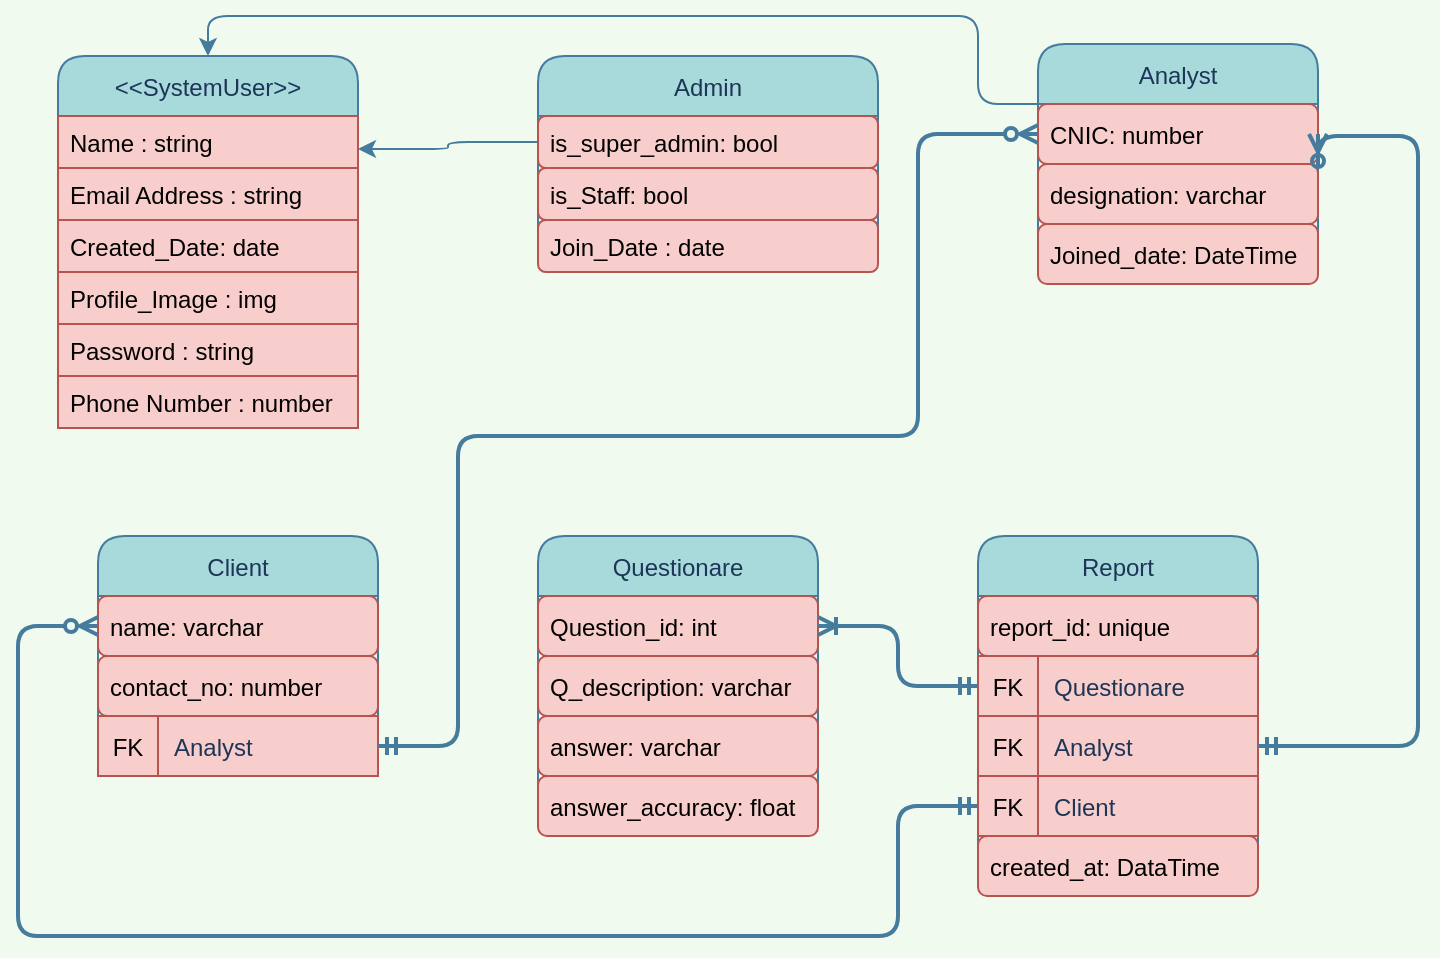 <mxfile version="16.0.0" type="github">
  <diagram id="76-Z5J_hO1XvjAIdn8TQ" name="Page-1">
    <mxGraphModel dx="1102" dy="614" grid="1" gridSize="10" guides="1" tooltips="1" connect="1" arrows="1" fold="1" page="1" pageScale="1" pageWidth="850" pageHeight="1100" background="#F1FAEE" math="0" shadow="0">
      <root>
        <mxCell id="0" />
        <mxCell id="1" parent="0" />
        <mxCell id="kFZeInZ5YXrBo36wIZL7-1" value="&lt;&lt;SystemUser&gt;&gt;" style="swimlane;fontStyle=0;childLayout=stackLayout;horizontal=1;startSize=30;horizontalStack=0;resizeParent=1;resizeParentMax=0;resizeLast=0;collapsible=1;marginBottom=0;rounded=1;fontColor=#1D3557;strokeColor=#457B9D;fillColor=#A8DADC;" vertex="1" parent="1">
          <mxGeometry x="120" y="90" width="150" height="186" as="geometry" />
        </mxCell>
        <mxCell id="kFZeInZ5YXrBo36wIZL7-73" value="Name : string" style="text;align=left;verticalAlign=top;spacingLeft=4;spacingRight=4;overflow=hidden;rotatable=0;points=[[0,0.5],[1,0.5]];portConstraint=eastwest;fillColor=#f8cecc;strokeColor=#b85450;" vertex="1" parent="kFZeInZ5YXrBo36wIZL7-1">
          <mxGeometry y="30" width="150" height="26" as="geometry" />
        </mxCell>
        <mxCell id="kFZeInZ5YXrBo36wIZL7-75" value="Email Address : string" style="text;align=left;verticalAlign=top;spacingLeft=4;spacingRight=4;overflow=hidden;rotatable=0;points=[[0,0.5],[1,0.5]];portConstraint=eastwest;rounded=0;shadow=0;html=0;fillColor=#f8cecc;strokeColor=#b85450;" vertex="1" parent="kFZeInZ5YXrBo36wIZL7-1">
          <mxGeometry y="56" width="150" height="26" as="geometry" />
        </mxCell>
        <mxCell id="kFZeInZ5YXrBo36wIZL7-78" value="Created_Date: date" style="text;align=left;verticalAlign=top;spacingLeft=4;spacingRight=4;overflow=hidden;rotatable=0;points=[[0,0.5],[1,0.5]];portConstraint=eastwest;rounded=0;shadow=0;html=0;fillColor=#f8cecc;strokeColor=#b85450;" vertex="1" parent="kFZeInZ5YXrBo36wIZL7-1">
          <mxGeometry y="82" width="150" height="26" as="geometry" />
        </mxCell>
        <mxCell id="kFZeInZ5YXrBo36wIZL7-77" value="Profile_Image : img" style="text;align=left;verticalAlign=top;spacingLeft=4;spacingRight=4;overflow=hidden;rotatable=0;points=[[0,0.5],[1,0.5]];portConstraint=eastwest;rounded=0;shadow=0;html=0;fillColor=#f8cecc;strokeColor=#b85450;" vertex="1" parent="kFZeInZ5YXrBo36wIZL7-1">
          <mxGeometry y="108" width="150" height="26" as="geometry" />
        </mxCell>
        <mxCell id="kFZeInZ5YXrBo36wIZL7-76" value="Password : string" style="text;align=left;verticalAlign=top;spacingLeft=4;spacingRight=4;overflow=hidden;rotatable=0;points=[[0,0.5],[1,0.5]];portConstraint=eastwest;rounded=0;shadow=0;html=0;fillColor=#f8cecc;strokeColor=#b85450;" vertex="1" parent="kFZeInZ5YXrBo36wIZL7-1">
          <mxGeometry y="134" width="150" height="26" as="geometry" />
        </mxCell>
        <mxCell id="kFZeInZ5YXrBo36wIZL7-74" value="Phone Number : number" style="text;align=left;verticalAlign=top;spacingLeft=4;spacingRight=4;overflow=hidden;rotatable=0;points=[[0,0.5],[1,0.5]];portConstraint=eastwest;rounded=0;shadow=0;html=0;fillColor=#f8cecc;strokeColor=#b85450;" vertex="1" parent="kFZeInZ5YXrBo36wIZL7-1">
          <mxGeometry y="160" width="150" height="26" as="geometry" />
        </mxCell>
        <mxCell id="kFZeInZ5YXrBo36wIZL7-37" value="Admin" style="swimlane;fontStyle=0;childLayout=stackLayout;horizontal=1;startSize=30;horizontalStack=0;resizeParent=1;resizeParentMax=0;resizeLast=0;collapsible=1;marginBottom=0;rounded=1;fontColor=#1D3557;strokeColor=#457B9D;fillColor=#A8DADC;" vertex="1" parent="1">
          <mxGeometry x="360" y="90" width="170" height="108" as="geometry" />
        </mxCell>
        <mxCell id="kFZeInZ5YXrBo36wIZL7-79" value="is_super_admin: bool" style="text;align=left;verticalAlign=top;spacingLeft=4;spacingRight=4;overflow=hidden;rotatable=0;points=[[0,0.5],[1,0.5]];portConstraint=eastwest;fillColor=#f8cecc;strokeColor=#b85450;rounded=1;" vertex="1" parent="kFZeInZ5YXrBo36wIZL7-37">
          <mxGeometry y="30" width="170" height="26" as="geometry" />
        </mxCell>
        <mxCell id="kFZeInZ5YXrBo36wIZL7-80" value="is_Staff: bool" style="text;align=left;verticalAlign=top;spacingLeft=4;spacingRight=4;overflow=hidden;rotatable=0;points=[[0,0.5],[1,0.5]];portConstraint=eastwest;fillColor=#f8cecc;strokeColor=#b85450;rounded=1;" vertex="1" parent="kFZeInZ5YXrBo36wIZL7-37">
          <mxGeometry y="56" width="170" height="26" as="geometry" />
        </mxCell>
        <mxCell id="kFZeInZ5YXrBo36wIZL7-81" value="Join_Date : date" style="text;align=left;verticalAlign=top;spacingLeft=4;spacingRight=4;overflow=hidden;rotatable=0;points=[[0,0.5],[1,0.5]];portConstraint=eastwest;fillColor=#f8cecc;strokeColor=#b85450;rounded=1;" vertex="1" parent="kFZeInZ5YXrBo36wIZL7-37">
          <mxGeometry y="82" width="170" height="26" as="geometry" />
        </mxCell>
        <mxCell id="kFZeInZ5YXrBo36wIZL7-88" style="edgeStyle=orthogonalEdgeStyle;curved=0;rounded=1;sketch=0;orthogonalLoop=1;jettySize=auto;html=1;exitX=0;exitY=0.25;exitDx=0;exitDy=0;entryX=0.5;entryY=0;entryDx=0;entryDy=0;fontColor=#000000;strokeColor=#457B9D;fillColor=#A8DADC;" edge="1" parent="1" source="kFZeInZ5YXrBo36wIZL7-41" target="kFZeInZ5YXrBo36wIZL7-1">
          <mxGeometry relative="1" as="geometry">
            <Array as="points">
              <mxPoint x="580" y="114" />
              <mxPoint x="580" y="70" />
              <mxPoint x="195" y="70" />
            </Array>
          </mxGeometry>
        </mxCell>
        <mxCell id="kFZeInZ5YXrBo36wIZL7-41" value="Analyst" style="swimlane;fontStyle=0;childLayout=stackLayout;horizontal=1;startSize=30;horizontalStack=0;resizeParent=1;resizeParentMax=0;resizeLast=0;collapsible=1;marginBottom=0;rounded=1;fontColor=#1D3557;strokeColor=#457B9D;fillColor=#A8DADC;" vertex="1" parent="1">
          <mxGeometry x="610" y="84" width="140" height="120" as="geometry" />
        </mxCell>
        <mxCell id="kFZeInZ5YXrBo36wIZL7-42" value="CNIC: number" style="text;strokeColor=#b85450;fillColor=#f8cecc;align=left;verticalAlign=middle;spacingLeft=4;spacingRight=4;overflow=hidden;points=[[0,0.5],[1,0.5]];portConstraint=eastwest;rotatable=0;rounded=1;" vertex="1" parent="kFZeInZ5YXrBo36wIZL7-41">
          <mxGeometry y="30" width="140" height="30" as="geometry" />
        </mxCell>
        <mxCell id="kFZeInZ5YXrBo36wIZL7-43" value="designation: varchar" style="text;strokeColor=#b85450;fillColor=#f8cecc;align=left;verticalAlign=middle;spacingLeft=4;spacingRight=4;overflow=hidden;points=[[0,0.5],[1,0.5]];portConstraint=eastwest;rotatable=0;rounded=1;" vertex="1" parent="kFZeInZ5YXrBo36wIZL7-41">
          <mxGeometry y="60" width="140" height="30" as="geometry" />
        </mxCell>
        <mxCell id="kFZeInZ5YXrBo36wIZL7-44" value="Joined_date: DateTime" style="text;strokeColor=#b85450;fillColor=#f8cecc;align=left;verticalAlign=middle;spacingLeft=4;spacingRight=4;overflow=hidden;points=[[0,0.5],[1,0.5]];portConstraint=eastwest;rotatable=0;rounded=1;" vertex="1" parent="kFZeInZ5YXrBo36wIZL7-41">
          <mxGeometry y="90" width="140" height="30" as="geometry" />
        </mxCell>
        <mxCell id="kFZeInZ5YXrBo36wIZL7-45" value="Client" style="swimlane;fontStyle=0;childLayout=stackLayout;horizontal=1;startSize=30;horizontalStack=0;resizeParent=1;resizeParentMax=0;resizeLast=0;collapsible=1;marginBottom=0;rounded=1;fontColor=#1D3557;strokeColor=#457B9D;fillColor=#A8DADC;" vertex="1" parent="1">
          <mxGeometry x="140" y="330" width="140" height="120" as="geometry" />
        </mxCell>
        <mxCell id="kFZeInZ5YXrBo36wIZL7-46" value="name: varchar" style="text;strokeColor=#b85450;fillColor=#f8cecc;align=left;verticalAlign=middle;spacingLeft=4;spacingRight=4;overflow=hidden;points=[[0,0.5],[1,0.5]];portConstraint=eastwest;rotatable=0;rounded=1;" vertex="1" parent="kFZeInZ5YXrBo36wIZL7-45">
          <mxGeometry y="30" width="140" height="30" as="geometry" />
        </mxCell>
        <mxCell id="kFZeInZ5YXrBo36wIZL7-47" value="contact_no: number" style="text;strokeColor=#b85450;fillColor=#f8cecc;align=left;verticalAlign=middle;spacingLeft=4;spacingRight=4;overflow=hidden;points=[[0,0.5],[1,0.5]];portConstraint=eastwest;rotatable=0;rounded=1;" vertex="1" parent="kFZeInZ5YXrBo36wIZL7-45">
          <mxGeometry y="60" width="140" height="30" as="geometry" />
        </mxCell>
        <mxCell id="kFZeInZ5YXrBo36wIZL7-82" value="" style="shape=table;startSize=0;container=1;collapsible=1;childLayout=tableLayout;fixedRows=1;rowLines=0;fontStyle=0;align=center;resizeLast=1;strokeColor=#b85450;fillColor=#f8cecc;rounded=1;sketch=0;fontColor=#000000;" vertex="1" parent="kFZeInZ5YXrBo36wIZL7-45">
          <mxGeometry y="90" width="140" height="30" as="geometry" />
        </mxCell>
        <mxCell id="kFZeInZ5YXrBo36wIZL7-83" value="" style="shape=partialRectangle;collapsible=0;dropTarget=0;pointerEvents=0;fillColor=none;top=0;left=0;bottom=0;right=0;points=[[0,0.5],[1,0.5]];portConstraint=eastwest;rounded=0;sketch=0;fontColor=#1D3557;strokeColor=#457B9D;" vertex="1" parent="kFZeInZ5YXrBo36wIZL7-82">
          <mxGeometry width="140" height="30" as="geometry" />
        </mxCell>
        <mxCell id="kFZeInZ5YXrBo36wIZL7-84" value="FK" style="shape=partialRectangle;connectable=0;fillColor=none;top=0;left=0;bottom=0;right=0;fontStyle=0;overflow=hidden;rounded=0;sketch=0;fontColor=#000000;strokeColor=#457B9D;" vertex="1" parent="kFZeInZ5YXrBo36wIZL7-83">
          <mxGeometry width="30" height="30" as="geometry">
            <mxRectangle width="30" height="30" as="alternateBounds" />
          </mxGeometry>
        </mxCell>
        <mxCell id="kFZeInZ5YXrBo36wIZL7-85" value="Analyst" style="shape=partialRectangle;connectable=0;fillColor=none;top=0;left=0;bottom=0;right=0;align=left;spacingLeft=6;fontStyle=0;overflow=hidden;rounded=0;sketch=0;fontColor=#1D3557;strokeColor=#457B9D;" vertex="1" parent="kFZeInZ5YXrBo36wIZL7-83">
          <mxGeometry x="30" width="110" height="30" as="geometry">
            <mxRectangle width="110" height="30" as="alternateBounds" />
          </mxGeometry>
        </mxCell>
        <mxCell id="kFZeInZ5YXrBo36wIZL7-49" value="Questionare" style="swimlane;fontStyle=0;childLayout=stackLayout;horizontal=1;startSize=30;horizontalStack=0;resizeParent=1;resizeParentMax=0;resizeLast=0;collapsible=1;marginBottom=0;rounded=1;fontColor=#1D3557;strokeColor=#457B9D;fillColor=#A8DADC;" vertex="1" parent="1">
          <mxGeometry x="360" y="330" width="140" height="150" as="geometry" />
        </mxCell>
        <mxCell id="kFZeInZ5YXrBo36wIZL7-50" value="Question_id: int" style="text;strokeColor=#b85450;fillColor=#f8cecc;align=left;verticalAlign=middle;spacingLeft=4;spacingRight=4;overflow=hidden;points=[[0,0.5],[1,0.5]];portConstraint=eastwest;rotatable=0;rounded=1;" vertex="1" parent="kFZeInZ5YXrBo36wIZL7-49">
          <mxGeometry y="30" width="140" height="30" as="geometry" />
        </mxCell>
        <mxCell id="kFZeInZ5YXrBo36wIZL7-51" value="Q_description: varchar" style="text;strokeColor=#b85450;fillColor=#f8cecc;align=left;verticalAlign=middle;spacingLeft=4;spacingRight=4;overflow=hidden;points=[[0,0.5],[1,0.5]];portConstraint=eastwest;rotatable=0;rounded=1;" vertex="1" parent="kFZeInZ5YXrBo36wIZL7-49">
          <mxGeometry y="60" width="140" height="30" as="geometry" />
        </mxCell>
        <mxCell id="kFZeInZ5YXrBo36wIZL7-52" value="answer: varchar" style="text;strokeColor=#b85450;fillColor=#f8cecc;align=left;verticalAlign=middle;spacingLeft=4;spacingRight=4;overflow=hidden;points=[[0,0.5],[1,0.5]];portConstraint=eastwest;rotatable=0;rounded=1;" vertex="1" parent="kFZeInZ5YXrBo36wIZL7-49">
          <mxGeometry y="90" width="140" height="30" as="geometry" />
        </mxCell>
        <mxCell id="kFZeInZ5YXrBo36wIZL7-89" value="answer_accuracy: float" style="text;strokeColor=#b85450;fillColor=#f8cecc;align=left;verticalAlign=middle;spacingLeft=4;spacingRight=4;overflow=hidden;points=[[0,0.5],[1,0.5]];portConstraint=eastwest;rotatable=0;rounded=1;" vertex="1" parent="kFZeInZ5YXrBo36wIZL7-49">
          <mxGeometry y="120" width="140" height="30" as="geometry" />
        </mxCell>
        <mxCell id="kFZeInZ5YXrBo36wIZL7-53" value="Report" style="swimlane;fontStyle=0;childLayout=stackLayout;horizontal=1;startSize=30;horizontalStack=0;resizeParent=1;resizeParentMax=0;resizeLast=0;collapsible=1;marginBottom=0;rounded=1;fontColor=#1D3557;strokeColor=#457B9D;fillColor=#A8DADC;" vertex="1" parent="1">
          <mxGeometry x="580" y="330" width="140" height="180" as="geometry" />
        </mxCell>
        <mxCell id="kFZeInZ5YXrBo36wIZL7-55" value="report_id: unique" style="text;strokeColor=#b85450;fillColor=#f8cecc;align=left;verticalAlign=middle;spacingLeft=4;spacingRight=4;overflow=hidden;points=[[0,0.5],[1,0.5]];portConstraint=eastwest;rotatable=0;rounded=1;" vertex="1" parent="kFZeInZ5YXrBo36wIZL7-53">
          <mxGeometry y="30" width="140" height="30" as="geometry" />
        </mxCell>
        <mxCell id="kFZeInZ5YXrBo36wIZL7-58" value="" style="shape=table;startSize=0;container=1;collapsible=1;childLayout=tableLayout;fixedRows=1;rowLines=0;fontStyle=0;align=center;resizeLast=1;strokeColor=#b85450;fillColor=#f8cecc;rounded=1;sketch=0;fontColor=#000000;" vertex="1" parent="kFZeInZ5YXrBo36wIZL7-53">
          <mxGeometry y="60" width="140" height="30" as="geometry" />
        </mxCell>
        <mxCell id="kFZeInZ5YXrBo36wIZL7-59" value="" style="shape=partialRectangle;collapsible=0;dropTarget=0;pointerEvents=0;fillColor=none;top=0;left=0;bottom=0;right=0;points=[[0,0.5],[1,0.5]];portConstraint=eastwest;rounded=0;sketch=0;fontColor=#1D3557;strokeColor=#457B9D;" vertex="1" parent="kFZeInZ5YXrBo36wIZL7-58">
          <mxGeometry width="140" height="30" as="geometry" />
        </mxCell>
        <mxCell id="kFZeInZ5YXrBo36wIZL7-60" value="FK" style="shape=partialRectangle;connectable=0;fillColor=none;top=0;left=0;bottom=0;right=0;fontStyle=0;overflow=hidden;rounded=0;sketch=0;fontColor=#000000;strokeColor=#457B9D;" vertex="1" parent="kFZeInZ5YXrBo36wIZL7-59">
          <mxGeometry width="30" height="30" as="geometry">
            <mxRectangle width="30" height="30" as="alternateBounds" />
          </mxGeometry>
        </mxCell>
        <mxCell id="kFZeInZ5YXrBo36wIZL7-61" value="Questionare" style="shape=partialRectangle;connectable=0;fillColor=none;top=0;left=0;bottom=0;right=0;align=left;spacingLeft=6;fontStyle=0;overflow=hidden;rounded=0;sketch=0;fontColor=#1D3557;strokeColor=#457B9D;" vertex="1" parent="kFZeInZ5YXrBo36wIZL7-59">
          <mxGeometry x="30" width="110" height="30" as="geometry">
            <mxRectangle width="110" height="30" as="alternateBounds" />
          </mxGeometry>
        </mxCell>
        <mxCell id="kFZeInZ5YXrBo36wIZL7-63" value="" style="shape=table;startSize=0;container=1;collapsible=1;childLayout=tableLayout;fixedRows=1;rowLines=0;fontStyle=0;align=center;resizeLast=1;strokeColor=#b85450;fillColor=#f8cecc;rounded=1;sketch=0;fontColor=#000000;" vertex="1" parent="kFZeInZ5YXrBo36wIZL7-53">
          <mxGeometry y="90" width="140" height="30" as="geometry" />
        </mxCell>
        <mxCell id="kFZeInZ5YXrBo36wIZL7-64" value="" style="shape=partialRectangle;collapsible=0;dropTarget=0;pointerEvents=0;fillColor=none;top=0;left=0;bottom=0;right=0;points=[[0,0.5],[1,0.5]];portConstraint=eastwest;rounded=0;sketch=0;fontColor=#1D3557;strokeColor=#457B9D;" vertex="1" parent="kFZeInZ5YXrBo36wIZL7-63">
          <mxGeometry width="140" height="30" as="geometry" />
        </mxCell>
        <mxCell id="kFZeInZ5YXrBo36wIZL7-65" value="FK" style="shape=partialRectangle;connectable=0;fillColor=none;top=0;left=0;bottom=0;right=0;fontStyle=0;overflow=hidden;rounded=0;sketch=0;fontColor=#000000;strokeColor=#457B9D;" vertex="1" parent="kFZeInZ5YXrBo36wIZL7-64">
          <mxGeometry width="30" height="30" as="geometry">
            <mxRectangle width="30" height="30" as="alternateBounds" />
          </mxGeometry>
        </mxCell>
        <mxCell id="kFZeInZ5YXrBo36wIZL7-66" value="Analyst" style="shape=partialRectangle;connectable=0;fillColor=none;top=0;left=0;bottom=0;right=0;align=left;spacingLeft=6;fontStyle=0;overflow=hidden;rounded=0;sketch=0;fontColor=#1D3557;strokeColor=#457B9D;" vertex="1" parent="kFZeInZ5YXrBo36wIZL7-64">
          <mxGeometry x="30" width="110" height="30" as="geometry">
            <mxRectangle width="110" height="30" as="alternateBounds" />
          </mxGeometry>
        </mxCell>
        <mxCell id="kFZeInZ5YXrBo36wIZL7-67" value="" style="shape=table;startSize=0;container=1;collapsible=1;childLayout=tableLayout;fixedRows=1;rowLines=0;fontStyle=0;align=center;resizeLast=1;strokeColor=#b85450;fillColor=#f8cecc;rounded=1;sketch=0;fontColor=#000000;" vertex="1" parent="kFZeInZ5YXrBo36wIZL7-53">
          <mxGeometry y="120" width="140" height="30" as="geometry" />
        </mxCell>
        <mxCell id="kFZeInZ5YXrBo36wIZL7-68" value="" style="shape=partialRectangle;collapsible=0;dropTarget=0;pointerEvents=0;fillColor=none;top=0;left=0;bottom=0;right=0;points=[[0,0.5],[1,0.5]];portConstraint=eastwest;rounded=0;sketch=0;fontColor=#1D3557;strokeColor=#457B9D;" vertex="1" parent="kFZeInZ5YXrBo36wIZL7-67">
          <mxGeometry width="140" height="30" as="geometry" />
        </mxCell>
        <mxCell id="kFZeInZ5YXrBo36wIZL7-69" value="FK" style="shape=partialRectangle;connectable=0;fillColor=none;top=0;left=0;bottom=0;right=0;fontStyle=0;overflow=hidden;rounded=0;sketch=0;fontColor=#000000;strokeColor=#457B9D;" vertex="1" parent="kFZeInZ5YXrBo36wIZL7-68">
          <mxGeometry width="30" height="30" as="geometry">
            <mxRectangle width="30" height="30" as="alternateBounds" />
          </mxGeometry>
        </mxCell>
        <mxCell id="kFZeInZ5YXrBo36wIZL7-70" value="Client" style="shape=partialRectangle;connectable=0;fillColor=none;top=0;left=0;bottom=0;right=0;align=left;spacingLeft=6;fontStyle=0;overflow=hidden;rounded=0;sketch=0;fontColor=#1D3557;strokeColor=#457B9D;" vertex="1" parent="kFZeInZ5YXrBo36wIZL7-68">
          <mxGeometry x="30" width="110" height="30" as="geometry">
            <mxRectangle width="110" height="30" as="alternateBounds" />
          </mxGeometry>
        </mxCell>
        <mxCell id="kFZeInZ5YXrBo36wIZL7-57" value="created_at: DataTime" style="text;strokeColor=#b85450;fillColor=#f8cecc;align=left;verticalAlign=middle;spacingLeft=4;spacingRight=4;overflow=hidden;points=[[0,0.5],[1,0.5]];portConstraint=eastwest;rotatable=0;rounded=1;" vertex="1" parent="kFZeInZ5YXrBo36wIZL7-53">
          <mxGeometry y="150" width="140" height="30" as="geometry" />
        </mxCell>
        <mxCell id="kFZeInZ5YXrBo36wIZL7-62" style="edgeStyle=orthogonalEdgeStyle;curved=0;rounded=1;sketch=0;orthogonalLoop=1;jettySize=auto;html=1;exitX=1;exitY=0.5;exitDx=0;exitDy=0;entryX=0;entryY=0.5;entryDx=0;entryDy=0;fontColor=#1D3557;strokeColor=#457B9D;fillColor=#A8DADC;endArrow=ERmandOne;endFill=0;startArrow=ERoneToMany;startFill=0;strokeWidth=2;sourcePerimeterSpacing=5;targetPerimeterSpacing=5;" edge="1" parent="1" source="kFZeInZ5YXrBo36wIZL7-50" target="kFZeInZ5YXrBo36wIZL7-59">
          <mxGeometry relative="1" as="geometry" />
        </mxCell>
        <mxCell id="kFZeInZ5YXrBo36wIZL7-87" style="edgeStyle=orthogonalEdgeStyle;curved=0;rounded=1;sketch=0;orthogonalLoop=1;jettySize=auto;html=1;exitX=0;exitY=0.5;exitDx=0;exitDy=0;entryX=1;entryY=0.25;entryDx=0;entryDy=0;fontColor=#000000;strokeColor=#457B9D;fillColor=#A8DADC;" edge="1" parent="1" source="kFZeInZ5YXrBo36wIZL7-79" target="kFZeInZ5YXrBo36wIZL7-1">
          <mxGeometry relative="1" as="geometry" />
        </mxCell>
        <mxCell id="kFZeInZ5YXrBo36wIZL7-90" style="edgeStyle=orthogonalEdgeStyle;curved=0;rounded=1;sketch=0;orthogonalLoop=1;jettySize=auto;html=1;exitX=1;exitY=0.5;exitDx=0;exitDy=0;entryX=0;entryY=0.5;entryDx=0;entryDy=0;fontColor=#1D3557;strokeColor=#457B9D;fillColor=#A8DADC;endArrow=ERzeroToMany;endFill=0;startArrow=ERmandOne;startFill=0;strokeWidth=2;sourcePerimeterSpacing=5;targetPerimeterSpacing=5;" edge="1" parent="1" source="kFZeInZ5YXrBo36wIZL7-83" target="kFZeInZ5YXrBo36wIZL7-42">
          <mxGeometry relative="1" as="geometry">
            <mxPoint x="480" y="290" as="sourcePoint" />
            <mxPoint x="560" y="320" as="targetPoint" />
            <Array as="points">
              <mxPoint x="320" y="435" />
              <mxPoint x="320" y="280" />
              <mxPoint x="550" y="280" />
              <mxPoint x="550" y="129" />
            </Array>
          </mxGeometry>
        </mxCell>
        <mxCell id="kFZeInZ5YXrBo36wIZL7-91" style="edgeStyle=orthogonalEdgeStyle;curved=0;rounded=1;sketch=0;orthogonalLoop=1;jettySize=auto;html=1;exitX=1;exitY=0.5;exitDx=0;exitDy=0;entryX=1;entryY=0.5;entryDx=0;entryDy=0;fontColor=#1D3557;strokeColor=#457B9D;fillColor=#A8DADC;endArrow=ERzeroToMany;endFill=0;startArrow=ERmandOne;startFill=0;strokeWidth=2;sourcePerimeterSpacing=5;targetPerimeterSpacing=5;" edge="1" parent="1" source="kFZeInZ5YXrBo36wIZL7-64" target="kFZeInZ5YXrBo36wIZL7-42">
          <mxGeometry relative="1" as="geometry">
            <mxPoint x="290" y="445" as="sourcePoint" />
            <mxPoint x="620" y="139" as="targetPoint" />
            <Array as="points">
              <mxPoint x="800" y="435" />
              <mxPoint x="800" y="130" />
            </Array>
          </mxGeometry>
        </mxCell>
        <mxCell id="kFZeInZ5YXrBo36wIZL7-92" style="edgeStyle=orthogonalEdgeStyle;curved=0;rounded=1;sketch=0;orthogonalLoop=1;jettySize=auto;html=1;exitX=0;exitY=0.5;exitDx=0;exitDy=0;entryX=0;entryY=0.5;entryDx=0;entryDy=0;fontColor=#1D3557;strokeColor=#457B9D;fillColor=#A8DADC;endArrow=ERzeroToMany;endFill=0;startArrow=ERmandOne;startFill=0;strokeWidth=2;sourcePerimeterSpacing=5;targetPerimeterSpacing=5;" edge="1" parent="1" source="kFZeInZ5YXrBo36wIZL7-68" target="kFZeInZ5YXrBo36wIZL7-46">
          <mxGeometry relative="1" as="geometry">
            <mxPoint x="730" y="445" as="sourcePoint" />
            <mxPoint x="760" y="139" as="targetPoint" />
            <Array as="points">
              <mxPoint x="540" y="465" />
              <mxPoint x="540" y="530" />
              <mxPoint x="100" y="530" />
              <mxPoint x="100" y="375" />
            </Array>
          </mxGeometry>
        </mxCell>
      </root>
    </mxGraphModel>
  </diagram>
</mxfile>
